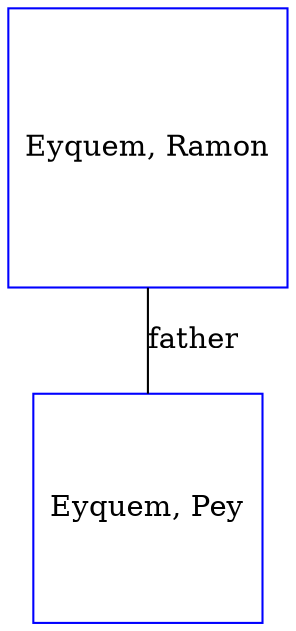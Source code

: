 digraph D {
    edge [dir=none];    node [shape=box];    "009029"   [label="Eyquem, Ramon", shape=box, regular=1, color="blue"] ;
"009028"   [label="Eyquem, Pey", shape=box, regular=1, color="blue"] ;
009029->009028 [label="father",arrowsize=0.0]; 
}